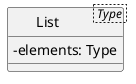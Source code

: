 @startuml
hide circle
skinparam backgroundcolor transparent
skinparam classAttributeIconSize 0

class "List< Type >" as List {
    -elements: Type
}
@enduml